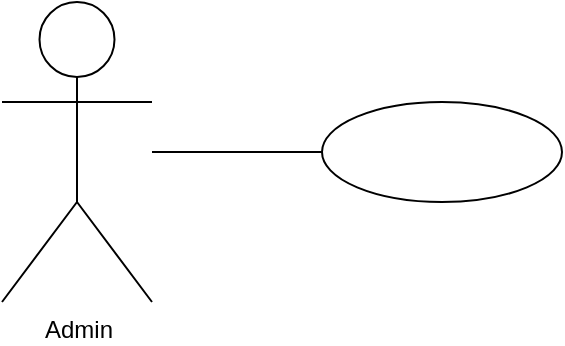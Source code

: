 <mxfile version="13.10.2" type="github">
  <diagram id="CETMYkpqGcI36be7gNQA" name="Page-1">
    <mxGraphModel dx="1422" dy="762" grid="1" gridSize="10" guides="1" tooltips="1" connect="1" arrows="1" fold="1" page="1" pageScale="1" pageWidth="827" pageHeight="1169" math="0" shadow="0">
      <root>
        <mxCell id="0" />
        <mxCell id="1" parent="0" />
        <mxCell id="NCGQzcTmAtxUZu-JAtew-1" value="Admin" style="shape=umlActor;verticalLabelPosition=bottom;verticalAlign=top;html=1;outlineConnect=0;" vertex="1" parent="1">
          <mxGeometry x="40" y="40" width="75" height="150" as="geometry" />
        </mxCell>
        <mxCell id="NCGQzcTmAtxUZu-JAtew-4" value="" style="endArrow=none;html=1;" edge="1" parent="1" source="NCGQzcTmAtxUZu-JAtew-1">
          <mxGeometry width="50" height="50" relative="1" as="geometry">
            <mxPoint x="530" y="300" as="sourcePoint" />
            <mxPoint x="200" y="115" as="targetPoint" />
          </mxGeometry>
        </mxCell>
        <mxCell id="NCGQzcTmAtxUZu-JAtew-5" value="" style="ellipse;whiteSpace=wrap;html=1;" vertex="1" parent="1">
          <mxGeometry x="200" y="90" width="120" height="50" as="geometry" />
        </mxCell>
      </root>
    </mxGraphModel>
  </diagram>
</mxfile>
